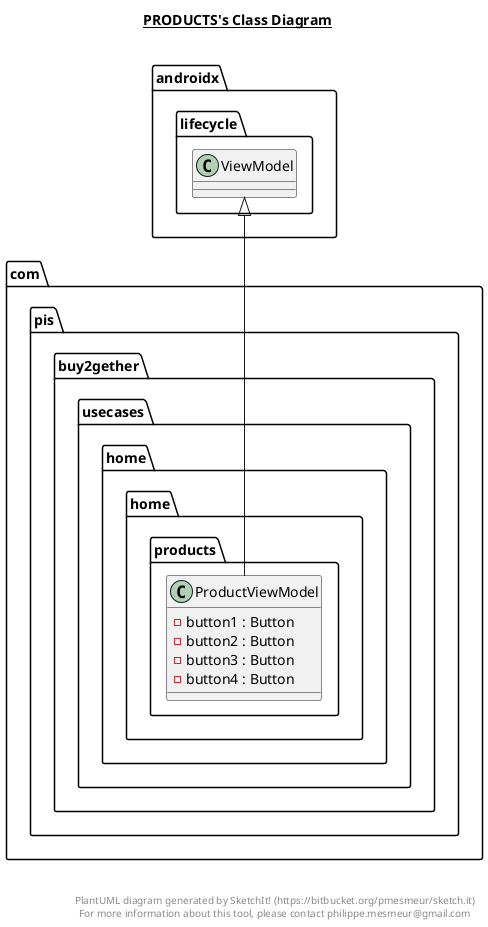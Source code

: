 @startuml

title __PRODUCTS's Class Diagram__\n

  namespace com.pis.buy2gether {
    namespace usecases.home {
      namespace home {
        namespace products {
          class com.pis.buy2gether.usecases.home.home.products.ProductViewModel {
              - button1 : Button
              - button2 : Button
              - button3 : Button
              - button4 : Button
          }
        }
      }
    }
  }
  

  com.pis.buy2gether.usecases.home.home.products.ProductViewModel -up-|> androidx.lifecycle.ViewModel


right footer


PlantUML diagram generated by SketchIt! (https://bitbucket.org/pmesmeur/sketch.it)
For more information about this tool, please contact philippe.mesmeur@gmail.com
endfooter

@enduml
